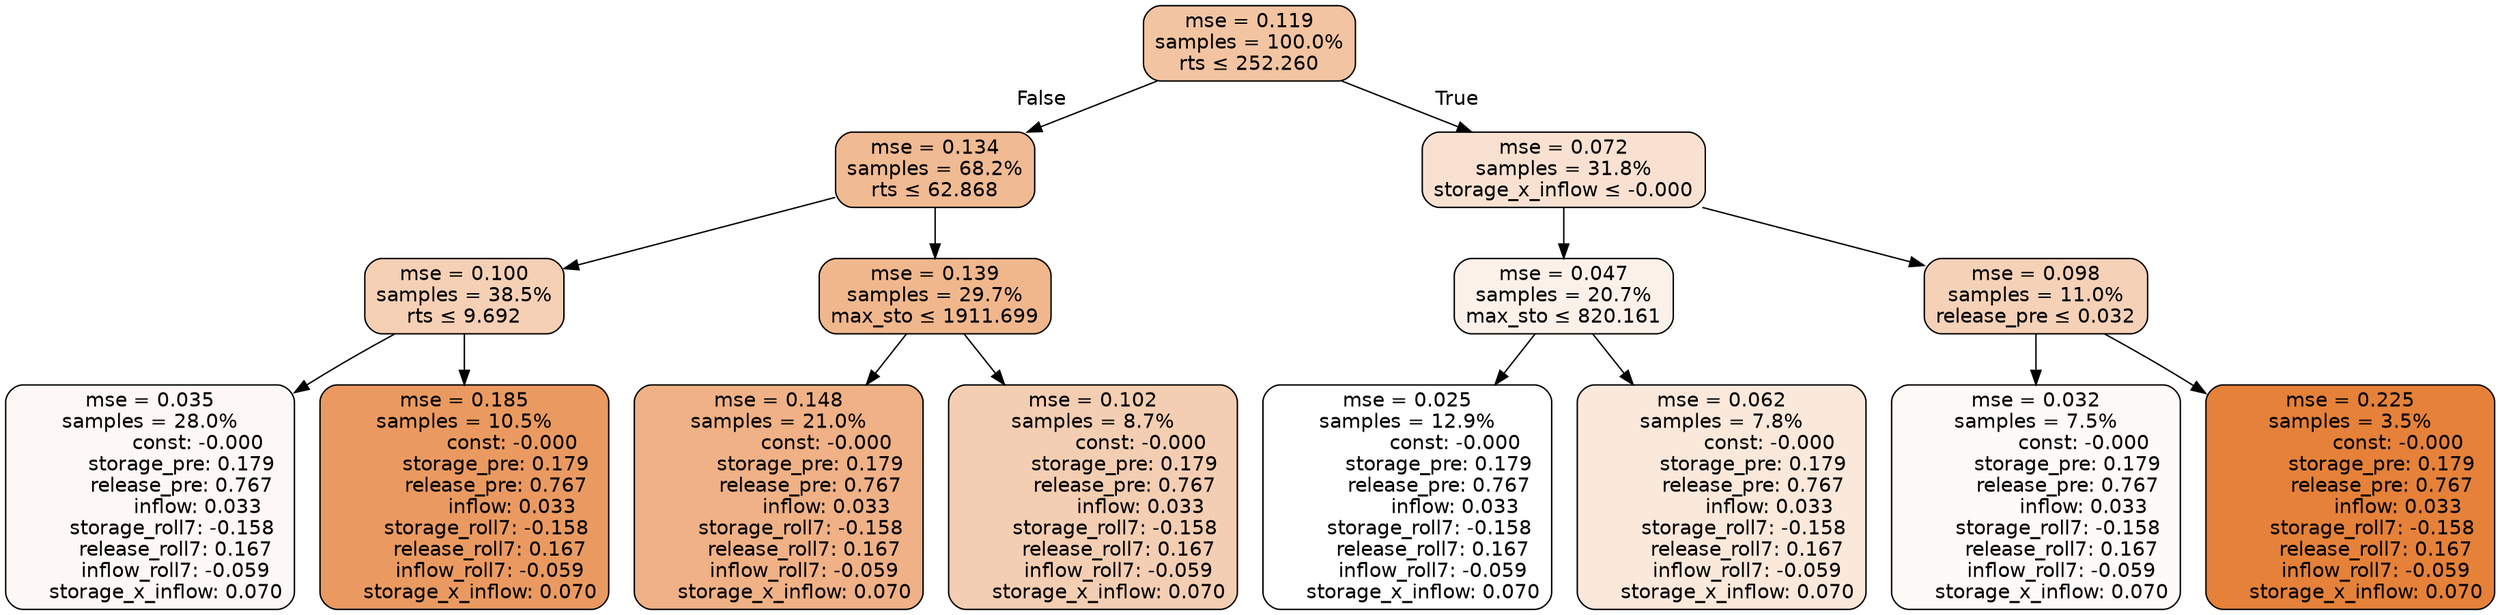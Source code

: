 digraph tree {
node [shape=rectangle, style="filled, rounded", color="black", fontname=helvetica] ;
edge [fontname=helvetica] ;
	"0" [label="mse = 0.119
samples = 100.0%
rts &le; 252.260", fillcolor="#f2c4a2"]
	"1" [label="mse = 0.134
samples = 68.2%
rts &le; 62.868", fillcolor="#f0ba93"]
	"2" [label="mse = 0.100
samples = 38.5%
rts &le; 9.692", fillcolor="#f5d0b5"]
	"3" [label="mse = 0.035
samples = 28.0%
               const: -0.000
          storage_pre: 0.179
          release_pre: 0.767
               inflow: 0.033
       storage_roll7: -0.158
        release_roll7: 0.167
        inflow_roll7: -0.059
     storage_x_inflow: 0.070", fillcolor="#fdf8f5"]
	"4" [label="mse = 0.185
samples = 10.5%
               const: -0.000
          storage_pre: 0.179
          release_pre: 0.767
               inflow: 0.033
       storage_roll7: -0.158
        release_roll7: 0.167
        inflow_roll7: -0.059
     storage_x_inflow: 0.070", fillcolor="#ea9a60"]
	"5" [label="mse = 0.139
samples = 29.7%
max_sto &le; 1911.699", fillcolor="#f0b78d"]
	"6" [label="mse = 0.148
samples = 21.0%
               const: -0.000
          storage_pre: 0.179
          release_pre: 0.767
               inflow: 0.033
       storage_roll7: -0.158
        release_roll7: 0.167
        inflow_roll7: -0.059
     storage_x_inflow: 0.070", fillcolor="#efb185"]
	"7" [label="mse = 0.102
samples = 8.7%
               const: -0.000
          storage_pre: 0.179
          release_pre: 0.767
               inflow: 0.033
       storage_roll7: -0.158
        release_roll7: 0.167
        inflow_roll7: -0.059
     storage_x_inflow: 0.070", fillcolor="#f4ceb2"]
	"8" [label="mse = 0.072
samples = 31.8%
storage_x_inflow &le; -0.000", fillcolor="#f8e1d0"]
	"9" [label="mse = 0.047
samples = 20.7%
max_sto &le; 820.161", fillcolor="#fcf1e9"]
	"10" [label="mse = 0.025
samples = 12.9%
               const: -0.000
          storage_pre: 0.179
          release_pre: 0.767
               inflow: 0.033
       storage_roll7: -0.158
        release_roll7: 0.167
        inflow_roll7: -0.059
     storage_x_inflow: 0.070", fillcolor="#ffffff"]
	"11" [label="mse = 0.062
samples = 7.8%
               const: -0.000
          storage_pre: 0.179
          release_pre: 0.767
               inflow: 0.033
       storage_roll7: -0.158
        release_roll7: 0.167
        inflow_roll7: -0.059
     storage_x_inflow: 0.070", fillcolor="#fae8da"]
	"12" [label="mse = 0.098
samples = 11.0%
release_pre &le; 0.032", fillcolor="#f5d1b7"]
	"13" [label="mse = 0.032
samples = 7.5%
               const: -0.000
          storage_pre: 0.179
          release_pre: 0.767
               inflow: 0.033
       storage_roll7: -0.158
        release_roll7: 0.167
        inflow_roll7: -0.059
     storage_x_inflow: 0.070", fillcolor="#fefaf8"]
	"14" [label="mse = 0.225
samples = 3.5%
               const: -0.000
          storage_pre: 0.179
          release_pre: 0.767
               inflow: 0.033
       storage_roll7: -0.158
        release_roll7: 0.167
        inflow_roll7: -0.059
     storage_x_inflow: 0.070", fillcolor="#e58139"]

	"0" -> "1" [labeldistance=2.5, labelangle=45, headlabel="False"]
	"1" -> "2"
	"2" -> "3"
	"2" -> "4"
	"1" -> "5"
	"5" -> "6"
	"5" -> "7"
	"0" -> "8" [labeldistance=2.5, labelangle=-45, headlabel="True"]
	"8" -> "9"
	"9" -> "10"
	"9" -> "11"
	"8" -> "12"
	"12" -> "13"
	"12" -> "14"
}